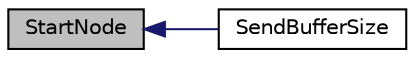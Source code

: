 digraph "StartNode"
{
  edge [fontname="Helvetica",fontsize="10",labelfontname="Helvetica",labelfontsize="10"];
  node [fontname="Helvetica",fontsize="10",shape=record];
  rankdir="LR";
  Node313 [label="StartNode",height=0.2,width=0.4,color="black", fillcolor="grey75", style="filled", fontcolor="black"];
  Node313 -> Node314 [dir="back",color="midnightblue",fontsize="10",style="solid",fontname="Helvetica"];
  Node314 [label="SendBufferSize",height=0.2,width=0.4,color="black", fillcolor="white", style="filled",URL="$net_8h.html#a13f289d6233bd32b78a38793f76bdccb"];
}
